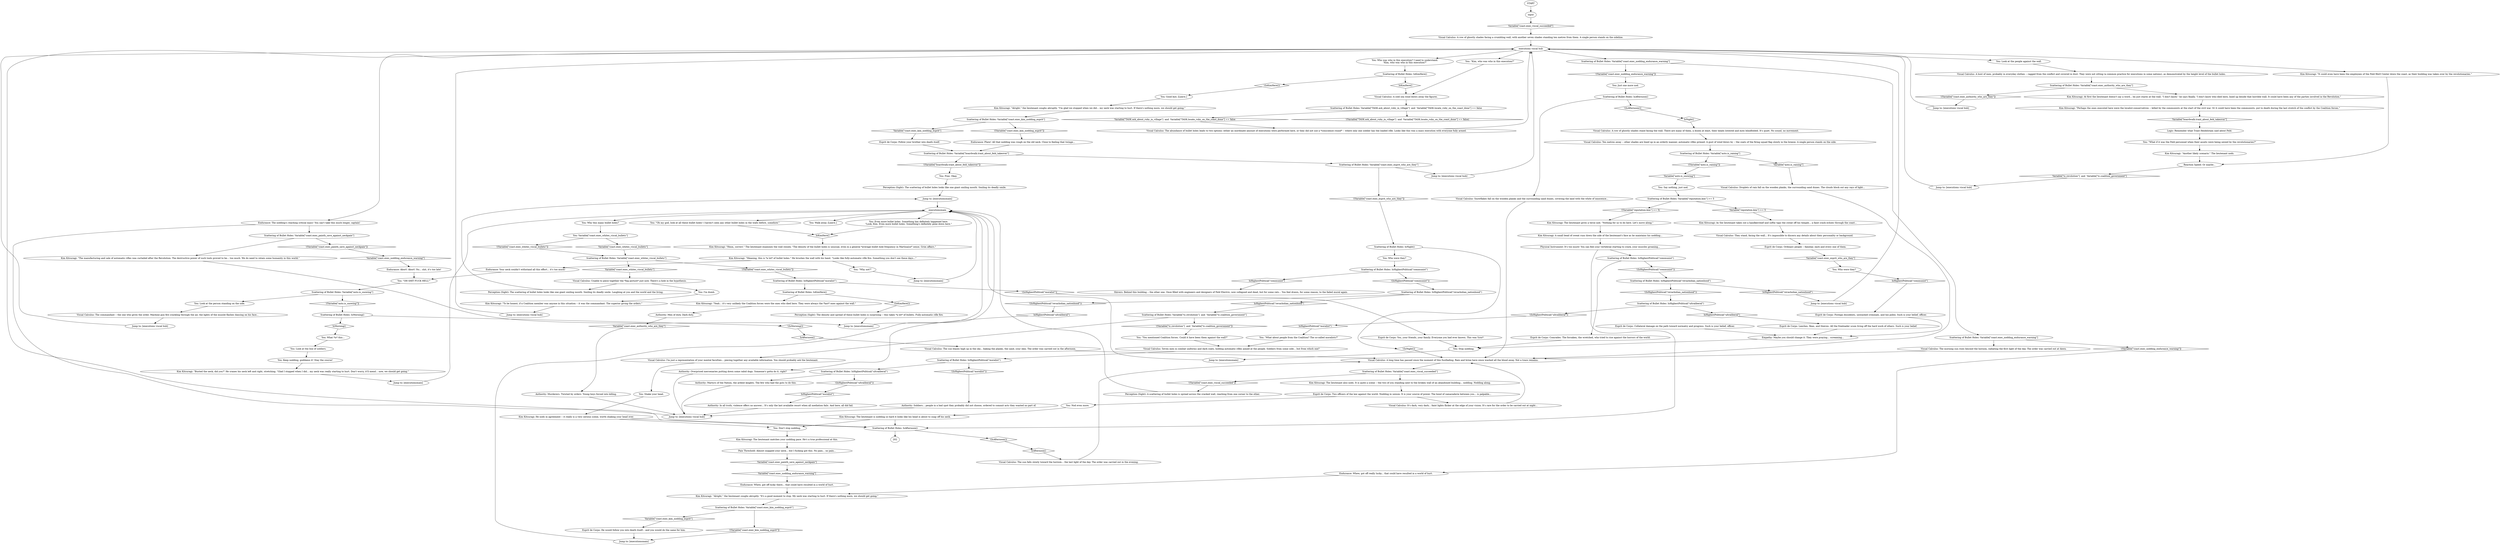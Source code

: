 # WESTCOAST / EXECUTIONS VISCAL
# An easy PERCEPTION check highlights a scattering of bullet holes in the wall. Pass a medium VISUAL CALCULUS and the interact appears as a ghostly mass execution perpetrated by dotted lines against a row of figures facing the wall. Either way, dialogue with the object has you and Lt Kitsuragi figure out it was an execution after the amphibious assault. You may relive it as an INLAND EMPIRE dream sequence later.
# ==================================================
digraph G {
	  0 [label="START"];
	  1 [label="input"];
	  2 [label="Scattering of Bullet Holes: IsHighestPolitical(\"revacholian_nationhood\")"];
	  3 [label="IsHighestPolitical(\"revacholian_nationhood\")", shape=diamond];
	  4 [label="!(IsHighestPolitical(\"revacholian_nationhood\"))", shape=diamond];
	  5 [label="Kim Kitsuragi: \"Hmm, correct.\" The lieutenant examines the wall closely. \"The density of the bullet holes is unusual, even in a general *average bullet hole frequency in Martinaise* sense. Grim affairs.\""];
	  6 [label="Kim Kitsuragi: The lieutenant gives a terse nod. \"Nothing for us to do here. Let's move along.\""];
	  7 [label="Scattering of Bullet Holes: Variable[\"coast.exec_kim_nodding_esprit\"]"];
	  8 [label="Variable[\"coast.exec_kim_nodding_esprit\"]", shape=diamond];
	  9 [label="!(Variable[\"coast.exec_kim_nodding_esprit\"])", shape=diamond];
	  10 [label="Endurance: Phew! All that nodding was rough on the old neck. Close to feeling that twinge..."];
	  11 [label="Kim Kitsuragi: The lieutenant matches your nodding pace. He's a true professional at this."];
	  12 [label="Jump to: [executions viscal hub]"];
	  13 [label="Esprit de Corps: You, your friends, your family. Everyone you had ever known. This was *you*."];
	  14 [label="Esprit de Corps: Leeches, fleas, and thieves. All the freeloader scum living off the hard work of others. Such is your belief."];
	  15 [label="You: Look at the people against the wall."];
	  16 [label="Esprit de Corps: Follow your brother into death itself."];
	  17 [label="Jump to: [executions viscal hub]"];
	  18 [label="Empathy: Maybe you should change it. They were praying... screaming..."];
	  19 [label="Visual Calculus: The commandant -- the one who gives the order. Machine gun fire crackling through the air, the lights of the muzzle flashes dancing on his face..."];
	  20 [label="Kim Kitsuragi: \"Meaning, this is *a lot* of bullet holes.\" He brushes the wall with his hand. \"Looks like fully-automatic rifle fire. Something you don't see these days...\""];
	  21 [label="Endurance: Abort! Abort! No... shit, it's too late!"];
	  22 [label="Endurance: Whew, got off really lucky... that could have resulted in a world of hurt."];
	  23 [label="Visual Calculus: The sun blazes high up in the sky... baking the planks, the sand, your skin. The order was carried out in the afternoon."];
	  24 [label="Authority: Soldiers... people in a bad spot they probably did not choose, ordered to commit acts they wanted no part of."];
	  25 [label="Logic: Remember what Trant Heidelstam said about Feld."];
	  26 [label="Visual Calculus: A long time has passed since the moment of this fusillading. Rain and brine have since washed all the blood away. Not a trace remains."];
	  27 [label="executions viscal hub"];
	  28 [label="Jump to: [executionsmain]"];
	  29 [label="Kim Kitsuragi: \"Another likely scenario.\" The lieutenant nods."];
	  30 [label="Jump to: [executionsmain]"];
	  31 [label="Scattering of Bullet Holes: IsMorning()"];
	  32 [label="IsMorning()", shape=diamond];
	  33 [label="!(IsMorning())", shape=diamond];
	  34 [label="Jump to: [executions viscal hub]"];
	  35 [label="You: I'm dumb."];
	  36 [label="You: Why this many bullet holes?"];
	  37 [label="You: Variable[\"coast.exec_whitec_viscal_bullets\"]"];
	  38 [label="Variable[\"coast.exec_whitec_viscal_bullets\"]", shape=diamond];
	  39 [label="!(Variable[\"coast.exec_whitec_viscal_bullets\"])", shape=diamond];
	  40 [label="Perception (Sight): The density and spread of these bullet holes is surprising -- this takes *a lot* of bullets. Fully-automatic rifle fire."];
	  41 [label="Visual Calculus: A row of ghostly shades facing a crumbling wall, with another seven shades standing ten metres from them. A single person stands on the sideline."];
	  42 [label="Physical Instrument: It's too much! You can feel your vertebrae starting to crack, your muscles groaning..."];
	  43 [label="Endurance: Whew, got off lucky there... that could have resulted in a world of hurt."];
	  44 [label="Jump to: [executionsmain]"];
	  45 [label="You: \"What if it was the Feld personnel when their assets were being seized by the revolutionaries?\""];
	  46 [label="Kim Kitsuragi: \"Perhaps the ones executed here were the loyalist-conservatives -- killed by the communists at the start of the civil war. Or it could have been the communists, put to death during the last stretch of the conflict by the Coalition forces.\""];
	  47 [label="Scattering of Bullet Holes: Variable[\"auto.is_raining\"]"];
	  48 [label="Variable[\"auto.is_raining\"]", shape=diamond];
	  49 [label="!(Variable[\"auto.is_raining\"])", shape=diamond];
	  50 [label="Perception (Sight): A scattering of bullet holes is spread across the cracked wall, reaching from one corner to the other."];
	  51 [label="executionsmain"];
	  52 [label="You: Who was who in this execution? I need to understand.\n\"Kim, who was who in this execution?\""];
	  53 [label="Scattering of Bullet Holes: Variable[\"reputation.kim\"] >= 5"];
	  54 [label="Variable[\"reputation.kim\"] >= 5", shape=diamond];
	  55 [label="!(Variable[\"reputation.kim\"] >= 5)", shape=diamond];
	  56 [label="Kim Kitsuragi: The lieutenant is nodding so hard it looks like his head is about to snap off his neck."];
	  57 [label="You: \"OH SHIT FUCK HELL!\""];
	  58 [label="Authority: In all truth, violence offers no answer... It's only the last available resort when all mediation fails. And here, all did fail."];
	  59 [label="You: Who were they?"];
	  60 [label="Esprit de Corps: Ordinary people -- familiar, each and every one of them."];
	  61 [label="You: \"Oh my god, look at all these bullet holes! I haven't seen any other bullet holes in the walls before, somehow.\""];
	  62 [label="Visual Calculus: Ten metres away -- other shades are lined up in an orderly manner, automatic rifles primed. A gust of wind blows by -- the coats of the firing squad flap slowly in the breeze. A single person stands on the side."];
	  63 [label="Esprit de Corps: Two officers of the law against the world. Nodding in unison. It is your source of power. The bond of camaraderie between you... is palpable..."];
	  64 [label="You: Don't stop nodding."];
	  65 [label="Esprit de Corps: He would follow you into death itself... and you would do the same for him."];
	  66 [label="Kim Kitsuragi: \"Alright,\" the lieutenant coughs abruptly. \"It's a good moment to stop. My neck was starting to hurt. If there's nothing more, we should get going.\""];
	  67 [label="Authority: Overpriced mercenaries putting down some rabid dogs. Someone's gotta do it, right?"];
	  68 [label="Scattering of Bullet Holes: IsHighestPolitical(\"communist\")"];
	  69 [label="IsHighestPolitical(\"communist\")", shape=diamond];
	  70 [label="!(IsHighestPolitical(\"communist\"))", shape=diamond];
	  71 [label="Jump to: [executions viscal hub]"];
	  72 [label="Scattering of Bullet Holes: Variable[\"TASK.ask_about_ruby_in_village\"]  and  Variable[\"TASK.locate_ruby_on_the_coast_done\"] == false"];
	  73 [label="Variable[\"TASK.ask_about_ruby_in_village\"]  and  Variable[\"TASK.locate_ruby_on_the_coast_done\"] == false", shape=diamond];
	  74 [label="!(Variable[\"TASK.ask_about_ruby_in_village\"]  and  Variable[\"TASK.locate_ruby_on_the_coast_done\"] == false)", shape=diamond];
	  75 [label="You: \"You mentioned Coalition forces. Could it have been them against the wall?\""];
	  76 [label="You: Walk away. [Leave.]"];
	  77 [label="Scattering of Bullet Holes: IsHighestPolitical(\"ultraliberal\")"];
	  78 [label="IsHighestPolitical(\"ultraliberal\")", shape=diamond];
	  79 [label="!(IsHighestPolitical(\"ultraliberal\"))", shape=diamond];
	  80 [label="You: Even more bullet holes. Something has definitely happened here.\n\"Look, Kim. Even more bullet holes. Something's definitely gone down here.\""];
	  81 [label="Visual Calculus: A host of men, probably in everyday clothes -- ragged from the conflict and covered in dust. They were not sitting (a common practice for executions in some nations), as demonstrated by the height level of the bullet holes."];
	  82 [label="You: \"Why not?\""];
	  83 [label="Jump to: [executionsmain]"];
	  84 [label="Perception (Sight): The scattering of bullet holes looks like one giant smiling mouth. Smiling its deadly smile."];
	  85 [label="You: Nod even more."];
	  86 [label="Kim Kitsuragi: He nods in agreement -- it really is a very serious scene, worth shaking your head over."];
	  87 [label="Scattering of Bullet Holes: Variable[\"coast.exec_whitec_viscal_bullets\"]"];
	  88 [label="Variable[\"coast.exec_whitec_viscal_bullets\"]", shape=diamond];
	  89 [label="!(Variable[\"coast.exec_whitec_viscal_bullets\"])", shape=diamond];
	  90 [label="Scattering of Bullet Holes: IsKimHere()"];
	  91 [label="IsKimHere()", shape=diamond];
	  92 [label="!(IsKimHere())", shape=diamond];
	  93 [label="Scattering of Bullet Holes: Variable[\"coast.exec_kim_nodding_esprit\"]"];
	  94 [label="Variable[\"coast.exec_kim_nodding_esprit\"]", shape=diamond];
	  95 [label="!(Variable[\"coast.exec_kim_nodding_esprit\"])", shape=diamond];
	  96 [label="Visual Calculus: The sun falls slowly toward the horizon... the last light of the day. The order was carried out in the evening."];
	  97 [label="Visual Calculus: Droplets of rain fall on the wooden planks, the surrounding sand dunes. The clouds block out any rays of light..."];
	  98 [label="Scattering of Bullet Holes: IsHighestPolitical(\"revacholian_nationhood\")"];
	  99 [label="IsHighestPolitical(\"revacholian_nationhood\")", shape=diamond];
	  100 [label="!(IsHighestPolitical(\"revacholian_nationhood\"))", shape=diamond];
	  101 [label="Reaction Speed: Or maybe..."];
	  102 [label="Esprit de Corps: Collateral damage on the path toward normalcy and progress. Such is your belief, officer."];
	  103 [label="You: \"What about people from the Coalition? The so-called moralists?\""];
	  104 [label="Jump to: [executions viscal hub]"];
	  105 [label="You: Shake your head."];
	  106 [label="Visual Calculus: It's dark, very dark... faint lights flicker at the edge of your vision. It's rare for the order to be carried out at night..."];
	  107 [label="Visual Calculus: A row of ghostly shades stand facing the wall. There are many of them, a dozen at least, their heads lowered and eyes blindfolded. It's quiet. No sound, no movement."];
	  108 [label="Visual Calculus: Unable to piece together the *big picture* just now. There's a hole in the hypothesis."];
	  109 [label="Scattering of Bullet Holes: IsHighestPolitical(\"moralist\")"];
	  110 [label="IsHighestPolitical(\"moralist\")", shape=diamond];
	  111 [label="!(IsHighestPolitical(\"moralist\"))", shape=diamond];
	  112 [label="Scattering of Bullet Holes: IsKimHere()"];
	  113 [label="IsKimHere()", shape=diamond];
	  114 [label="!(IsKimHere())", shape=diamond];
	  115 [label="Kim Kitsuragi: \"Yeah... it's very unlikely the Coalition forces were the ones who died here. They were always the *last* ones against the wall.\""];
	  116 [label="Visual Calculus: Seven men in combat uniforms and dark coats, holding automatic rifles aimed at the people. Soldiers from some side... but from which one?"];
	  117 [label="You: Keep nodding, goddamn it! Stay the course!"];
	  118 [label="Scattering of Bullet Holes: Variable[\"coast.exec_painth_save_against_neckpain\"]"];
	  119 [label="Variable[\"coast.exec_painth_save_against_neckpain\"]", shape=diamond];
	  120 [label="!(Variable[\"coast.exec_painth_save_against_neckpain\"])", shape=diamond];
	  121 [label="Kim Kitsuragi: \"The manufacturing and sale of automatic rifles was curtailed after the Revolution. The destructive power of such tools proved to be... too much. We do need to retain some humanity in this world.\""];
	  122 [label="Jump to: [executionsmain]"];
	  123 [label="Kim Kitsuragi: A small bead of sweat runs down the side of the lieutenant's face as he maintains his nodding..."];
	  124 [label="Kim Kitsuragi: \"Busted the neck, did you?\" He cranes his neck left and right, stretching. \"Glad I stopped when I did... my neck was really starting to hurt. Don't worry, it'll mend... now, we should get going.\""];
	  125 [label="Scattering of Bullet Holes: Variable[\"auto.is_snowing\"]"];
	  126 [label="Variable[\"auto.is_snowing\"]", shape=diamond];
	  127 [label="!(Variable[\"auto.is_snowing\"])", shape=diamond];
	  128 [label="You: Look at the person standing on the side."];
	  129 [label="Kim Kitsuragi: \"It could even have been the employees of the Feld R&D Center down the coast, as their building was taken over by the revolutionaries.\""];
	  130 [label="You: Fine. Okay."];
	  131 [label="Perception (Sight): The scattering of bullet holes looks like one giant smiling mouth. Smiling its deadly smile. Laughing at you and the world and the living."];
	  132 [label="Kim Kitsuragi: \"To be honest, if a Coalition member was anyone in this situation -- it was the commandant. The superior giving the orders.\""];
	  133 [label="Authority: Men of duty. Dark duty."];
	  134 [label="Scattering of Bullet Holes: IsHighestPolitical(\"moralist\")"];
	  135 [label="IsHighestPolitical(\"moralist\")", shape=diamond];
	  136 [label="!(IsHighestPolitical(\"moralist\"))", shape=diamond];
	  137 [label="Scattering of Bullet Holes: IsHighestPolitical(\"ultraliberal\")"];
	  138 [label="IsHighestPolitical(\"ultraliberal\")", shape=diamond];
	  139 [label="!(IsHighestPolitical(\"ultraliberal\"))", shape=diamond];
	  140 [label="Authority: Martyrs of the Nation, the ardent knights. The few who had the guts to do this."];
	  141 [label="Scattering of Bullet Holes: Variable[\"tc.revolution\"]  and  Variable[\"tc.coalition_government\"]"];
	  142 [label="Variable[\"tc.revolution\"]  and  Variable[\"tc.coalition_government\"]", shape=diamond];
	  143 [label="!(Variable[\"tc.revolution\"]  and  Variable[\"tc.coalition_government\"])", shape=diamond];
	  144 [label="Visual Calculus: I'm just a representation of your mental faculties... piecing together any available information. You should probably ask the lieutenant."];
	  145 [label="You: Good bye. [Leave.]"];
	  146 [label="You: \"Kim, who was who in this execution?\""];
	  147 [label="Endurance: The nodding's reaching critical mass! You can't take this much longer, captain!"];
	  148 [label="Pain Threshold: Almost snapped your neck... but I fucking got this. No pain... no pain..."];
	  149 [label="Visual Calculus: They stand, facing the wall... It's impossible to discern any details about their personality or background."];
	  150 [label="Scattering of Bullet Holes: Variable[\"coast.exec_authority_who_are_they\"]"];
	  151 [label="Variable[\"coast.exec_authority_who_are_they\"]", shape=diamond];
	  152 [label="!(Variable[\"coast.exec_authority_who_are_they\"])", shape=diamond];
	  153 [label="Kim Kitsuragi: At first the lieutenant doesn't say a word... he just stares at the wall. \"I don't know,\" he says finally. \"I don't know who died here, lined up beside that horrible wall. It could have been any of the parties involved in the Revolution.\""];
	  154 [label="Visual Calculus: A cold sea wind blows away the figures."];
	  155 [label="Kim Kitsuragi: \"Alright,\" the lieutenant coughs abruptly. \"I'm glad we stopped when we did... my neck was starting to hurt. If there's nothing more, we should get going.\""];
	  156 [label="Jump to: [executionsmain]"];
	  157 [label="Scattering of Bullet Holes: Variable[\"boardwalk.trant_about_feld_takeover\"]"];
	  158 [label="Variable[\"boardwalk.trant_about_feld_takeover\"]", shape=diamond];
	  159 [label="!(Variable[\"boardwalk.trant_about_feld_takeover\"])", shape=diamond];
	  160 [label="Scattering of Bullet Holes: Variable[\"coast.exec_esprit_who_are_they\"]"];
	  161 [label="Variable[\"coast.exec_esprit_who_are_they\"]", shape=diamond];
	  162 [label="!(Variable[\"coast.exec_esprit_who_are_they\"])", shape=diamond];
	  163 [label="Jump to: [executions viscal hub]"];
	  164 [label="Scattering of Bullet Holes: IsNight()"];
	  165 [label="IsNight()", shape=diamond];
	  166 [label="!(IsNight())", shape=diamond];
	  167 [label="You: Who were they?"];
	  168 [label="Authority: Murderers. Twisted by orders. Young boys forced into killing."];
	  169 [label="Shivers: Behind this building -- the other one. Once filled with engineers and designers of Feld Electric, now collapsed and dead, but for some rats... You feel drawn, for some reason, to the faded mural again."];
	  170 [label="Visual Calculus: The abundance of bullet holes leads to two options: either an inordinate amount of executions were performed here, or they did not use a *conscience round* -- where only one soldier has the loaded rifle. Looks like this was a mass execution with everyone fully armed."];
	  171 [label="You: Look at the line of soldiers."];
	  172 [label="Scattering of Bullet Holes: Variable[\"coast.exec_nodding_endurance_warning\"]"];
	  173 [label="Variable[\"coast.exec_nodding_endurance_warning\"]", shape=diamond];
	  174 [label="!(Variable[\"coast.exec_nodding_endurance_warning\"])", shape=diamond];
	  175 [label="Scattering of Bullet Holes: Variable[\"coast.exec_nodding_endurance_warning\"]"];
	  176 [label="Variable[\"coast.exec_nodding_endurance_warning\"]", shape=diamond];
	  177 [label="!(Variable[\"coast.exec_nodding_endurance_warning\"])", shape=diamond];
	  178 [label="Visual Calculus: The morning sun rises beyond the horizon, radiating the first light of the day. The order was carried out at dawn."];
	  179 [label="You: What *is* this..."];
	  180 [label="Scattering of Bullet Holes: Variable[\"coast.exec_viscal_succeeded\"]"];
	  181 [label="Variable[\"coast.exec_viscal_succeeded\"]", shape=diamond];
	  182 [label="!(Variable[\"coast.exec_viscal_succeeded\"])", shape=diamond];
	  183 [label="Kim Kitsuragi: The lieutenant also nods. It is quite a scene -- the two of you standing next to the broken wall of an abandoned building... nodding. Nodding along."];
	  184 [label="Kim Kitsuragi: As the lieutenant takes out a handkerchief and softly taps the sweat off his temple... a faint crack echoes through the coast..."];
	  185 [label="Scattering of Bullet Holes: IsAfternoon()"];
	  186 [label="IsAfternoon()", shape=diamond];
	  187 [label="!(IsAfternoon())", shape=diamond];
	  188 [label="Visual Calculus: Snowflakes fall on the wooden planks and the surrounding sand dunes, covering the land with the white of innocence..."];
	  189 [label="You: Say nothing, just nod."];
	  190 [label="Endurance: Your neck couldn't withstand all this effort... it's too much!"];
	  191 [label="You: Just one more nod."];
	  192 [label="Scattering of Bullet Holes: IsHighestPolitical(\"communist\")"];
	  193 [label="IsHighestPolitical(\"communist\")", shape=diamond];
	  194 [label="!(IsHighestPolitical(\"communist\"))", shape=diamond];
	  195 [label="Esprit de Corps: Comrades. The forsaken, the wretched, who tried to rise against the horrors of the world."];
	  196 [label="Esprit de Corps: Foreign dissidents, unwashed criminals, and hoi polloi. Such is your belief, officer."];
	  197 [label="Jump to: [executions viscal hub]"];
	  198 [label="You: Stop nodding."];
	  199 [label="Scattering of Bullet Holes: IsAfternoon()"];
	  200 [label="IsAfternoon()", shape=diamond];
	  201 [label="!(IsAfternoon())", shape=diamond];
	  0 -> 1
	  1 -> 181
	  2 -> 3
	  2 -> 4
	  3 -> 197
	  4 -> 77
	  5 -> 20
	  6 -> 123
	  7 -> 8
	  7 -> 9
	  8 -> 16
	  9 -> 10
	  10 -> 157
	  11 -> 148
	  12 -> 27
	  13 -> 198
	  14 -> 18
	  15 -> 81
	  16 -> 157
	  17 -> 27
	  18 -> 198
	  19 -> 17
	  20 -> 82
	  20 -> 190
	  21 -> 57
	  22 -> 66
	  23 -> 26
	  24 -> 71
	  25 -> 45
	  26 -> 180
	  27 -> 129
	  27 -> 172
	  27 -> 15
	  27 -> 146
	  27 -> 147
	  27 -> 52
	  28 -> 51
	  29 -> 101
	  30 -> 51
	  31 -> 32
	  31 -> 33
	  32 -> 179
	  33 -> 200
	  34 -> 27
	  35 -> 132
	  36 -> 37
	  37 -> 38
	  37 -> 39
	  38 -> 87
	  39 -> 87
	  40 -> 30
	  41 -> 27
	  42 -> 192
	  42 -> 199
	  43 -> 66
	  44 -> 51
	  45 -> 29
	  46 -> 158
	  47 -> 48
	  47 -> 49
	  48 -> 97
	  49 -> 126
	  50 -> 51
	  51 -> 80
	  51 -> 36
	  51 -> 61
	  51 -> 76
	  52 -> 90
	  53 -> 54
	  53 -> 55
	  54 -> 184
	  55 -> 6
	  56 -> 64
	  56 -> 199
	  57 -> 125
	  58 -> 71
	  59 -> 193
	  60 -> 161
	  61 -> 113
	  62 -> 47
	  63 -> 106
	  63 -> 85
	  64 -> 11
	  65 -> 44
	  66 -> 93
	  67 -> 71
	  68 -> 69
	  68 -> 70
	  69 -> 169
	  70 -> 98
	  71 -> 27
	  72 -> 73
	  72 -> 74
	  73 -> 170
	  75 -> 116
	  77 -> 78
	  77 -> 79
	  78 -> 14
	  79 -> 110
	  80 -> 113
	  81 -> 150
	  82 -> 122
	  83 -> 51
	  84 -> 28
	  85 -> 56
	  86 -> 64
	  86 -> 199
	  87 -> 88
	  87 -> 89
	  88 -> 108
	  89 -> 109
	  90 -> 91
	  90 -> 92
	  91 -> 154
	  92 -> 145
	  93 -> 94
	  93 -> 95
	  94 -> 65
	  95 -> 44
	  96 -> 26
	  97 -> 26
	  98 -> 99
	  98 -> 100
	  99 -> 141
	  100 -> 138
	  101 -> 142
	  102 -> 18
	  103 -> 116
	  104 -> 27
	  105 -> 86
	  106 -> 26
	  107 -> 62
	  108 -> 35
	  108 -> 131
	  109 -> 112
	  109 -> 111
	  110 -> 103
	  111 -> 13
	  112 -> 114
	  112 -> 115
	  113 -> 5
	  114 -> 40
	  115 -> 133
	  116 -> 134
	  117 -> 124
	  118 -> 120
	  118 -> 121
	  119 -> 176
	  120 -> 173
	  121 -> 30
	  122 -> 51
	  123 -> 42
	  124 -> 83
	  125 -> 128
	  125 -> 127
	  126 -> 189
	  127 -> 31
	  128 -> 19
	  129 -> 101
	  130 -> 84
	  131 -> 28
	  132 -> 12
	  133 -> 151
	  134 -> 136
	  134 -> 137
	  135 -> 58
	  136 -> 24
	  137 -> 139
	  137 -> 140
	  138 -> 67
	  139 -> 135
	  140 -> 71
	  141 -> 144
	  141 -> 143
	  142 -> 104
	  143 -> 75
	  144 -> 105
	  145 -> 155
	  146 -> 154
	  147 -> 118
	  147 -> 199
	  148 -> 119
	  149 -> 60
	  150 -> 152
	  150 -> 153
	  151 -> 168
	  152 -> 34
	  153 -> 46
	  154 -> 72
	  155 -> 7
	  156 -> 51
	  157 -> 160
	  157 -> 159
	  158 -> 25
	  159 -> 130
	  160 -> 162
	  160 -> 163
	  161 -> 59
	  162 -> 164
	  163 -> 27
	  164 -> 166
	  164 -> 167
	  165 -> 107
	  166 -> 26
	  167 -> 68
	  168 -> 71
	  170 -> 27
	  171 -> 117
	  172 -> 174
	  172 -> 175
	  173 -> 21
	  174 -> 191
	  175 -> 177
	  175 -> 178
	  176 -> 43
	  177 -> 22
	  178 -> 26
	  179 -> 171
	  180 -> 182
	  180 -> 183
	  181 -> 41
	  182 -> 50
	  183 -> 63
	  184 -> 149
	  185 -> 187
	  185 -> 188
	  186 -> 96
	  187 -> 165
	  188 -> 26
	  189 -> 53
	  190 -> 57
	  191 -> 185
	  192 -> 194
	  192 -> 195
	  193 -> 196
	  194 -> 2
	  195 -> 198
	  196 -> 18
	  197 -> 27
	  198 -> 156
	  199 -> 201
	  199 -> 202
	  200 -> 23
	  201 -> 186
}

